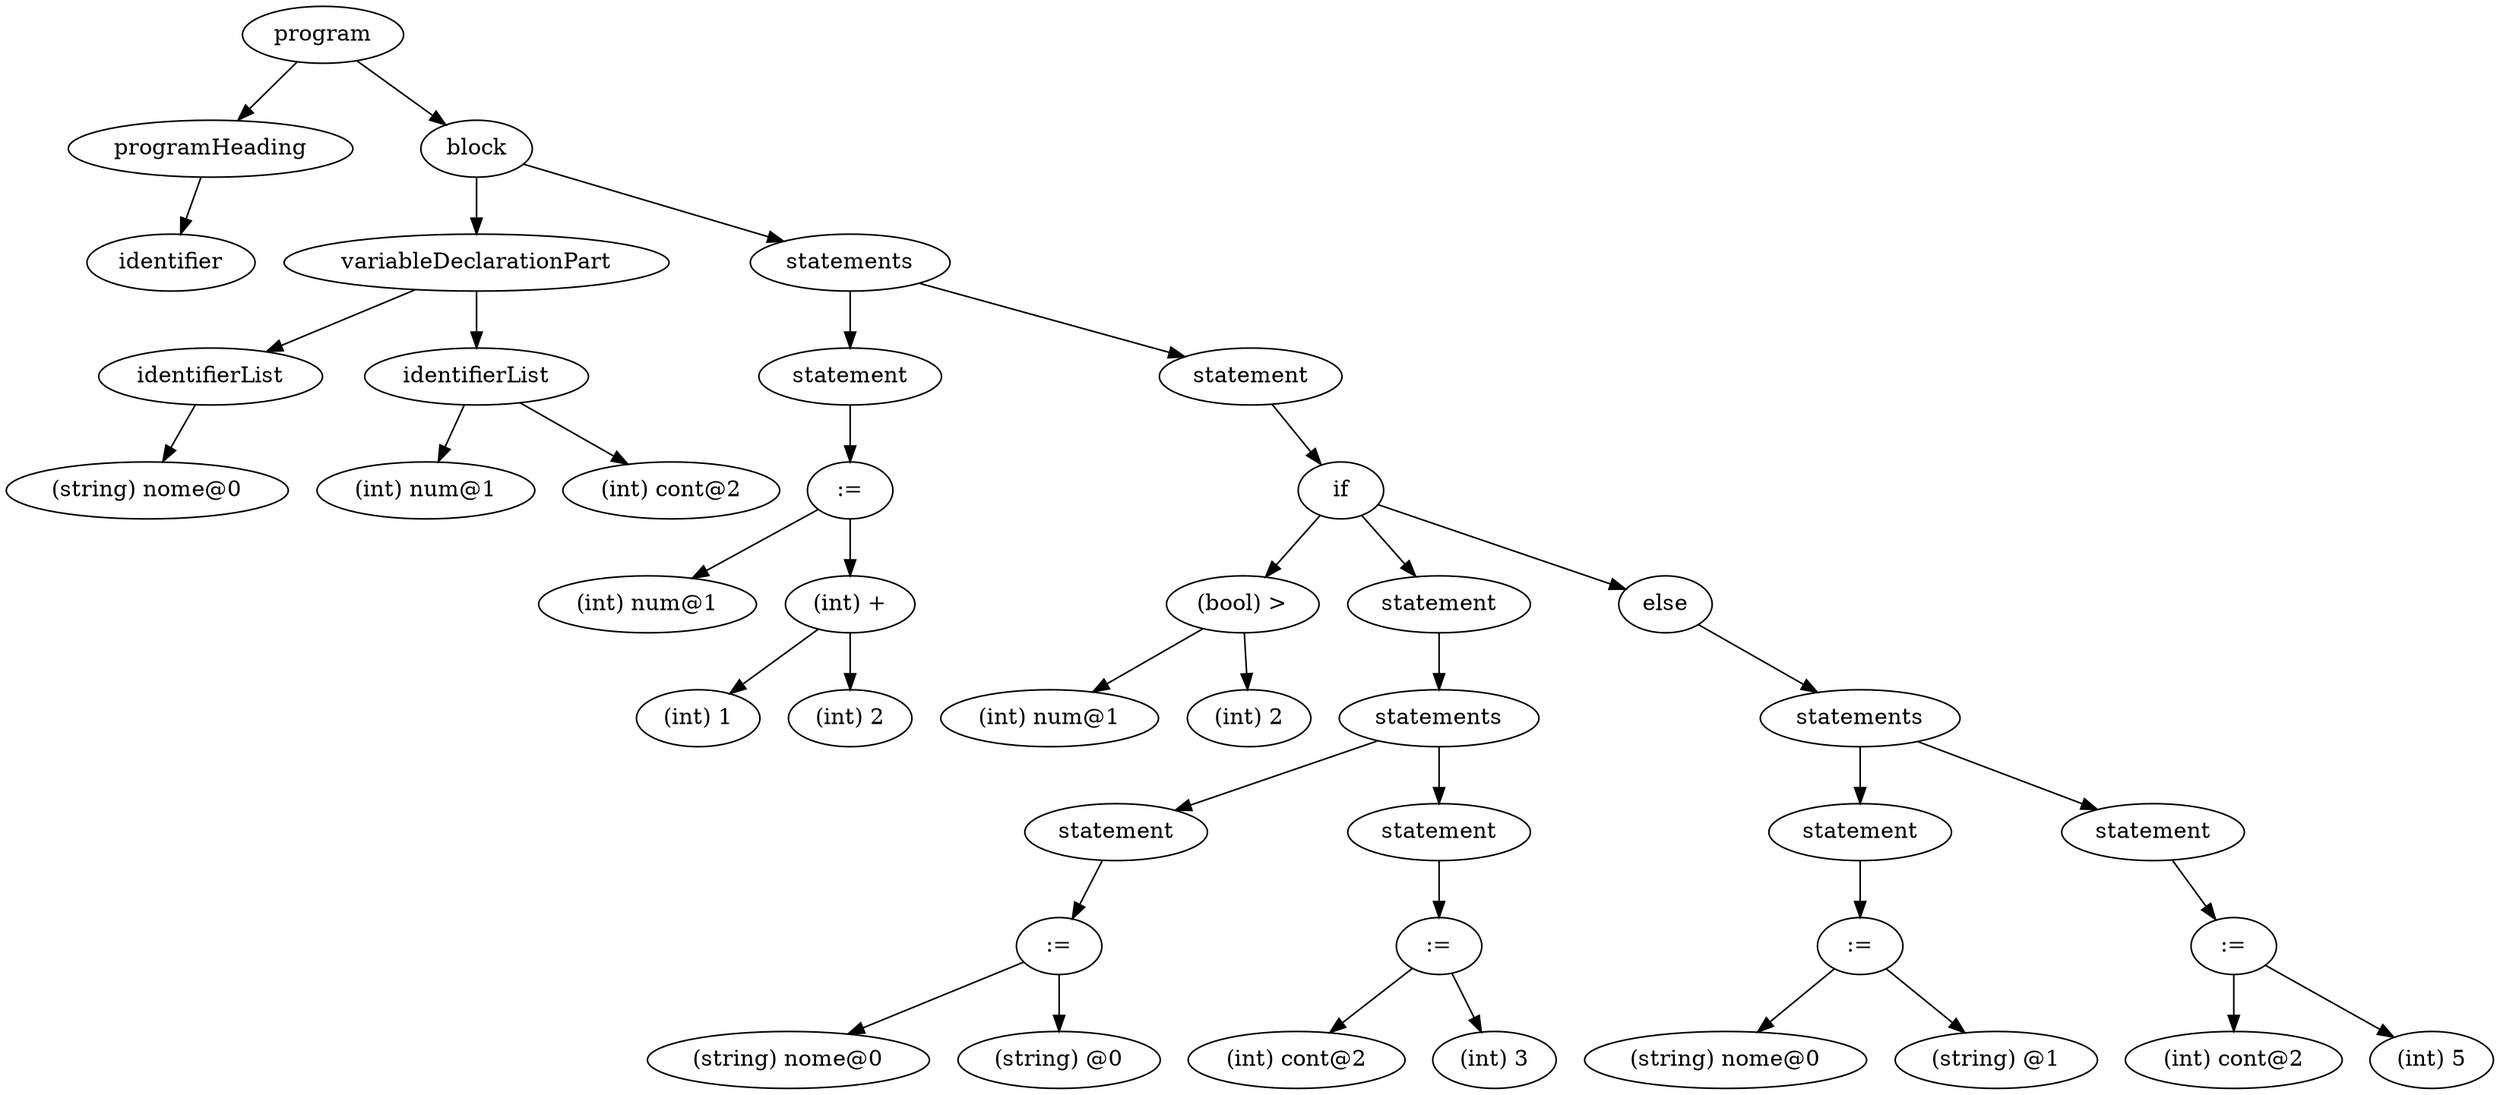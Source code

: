 digraph {
graph [ordering="out"];
node0[label="program"];
node1[label="programHeading"];
node2[label="identifier"];
node1 -> node2;
node0 -> node1;
node3[label="block"];
node4[label="variableDeclarationPart"];
node5[label="identifierList"];
node6[label="(string) nome@0"];
node5 -> node6;
node4 -> node5;
node7[label="identifierList"];
node8[label="(int) num@1"];
node7 -> node8;
node9[label="(int) cont@2"];
node7 -> node9;
node4 -> node7;
node3 -> node4;
node10[label="statements"];
node11[label="statement"];
node12[label=":="];
node13[label="(int) num@1"];
node12 -> node13;
node14[label="(int) +"];
node15[label="(int) 1"];
node14 -> node15;
node16[label="(int) 2"];
node14 -> node16;
node12 -> node14;
node11 -> node12;
node10 -> node11;
node17[label="statement"];
node18[label="if"];
node19[label="(bool) >"];
node20[label="(int) num@1"];
node19 -> node20;
node21[label="(int) 2"];
node19 -> node21;
node18 -> node19;
node22[label="statement"];
node23[label="statements"];
node24[label="statement"];
node25[label=":="];
node26[label="(string) nome@0"];
node25 -> node26;
node27[label="(string) @0"];
node25 -> node27;
node24 -> node25;
node23 -> node24;
node28[label="statement"];
node29[label=":="];
node30[label="(int) cont@2"];
node29 -> node30;
node31[label="(int) 3"];
node29 -> node31;
node28 -> node29;
node23 -> node28;
node22 -> node23;
node18 -> node22;
node32[label="else"];
node33[label="statements"];
node34[label="statement"];
node35[label=":="];
node36[label="(string) nome@0"];
node35 -> node36;
node37[label="(string) @1"];
node35 -> node37;
node34 -> node35;
node33 -> node34;
node38[label="statement"];
node39[label=":="];
node40[label="(int) cont@2"];
node39 -> node40;
node41[label="(int) 5"];
node39 -> node41;
node38 -> node39;
node33 -> node38;
node32 -> node33;
node18 -> node32;
node17 -> node18;
node10 -> node17;
node3 -> node10;
node0 -> node3;
}
